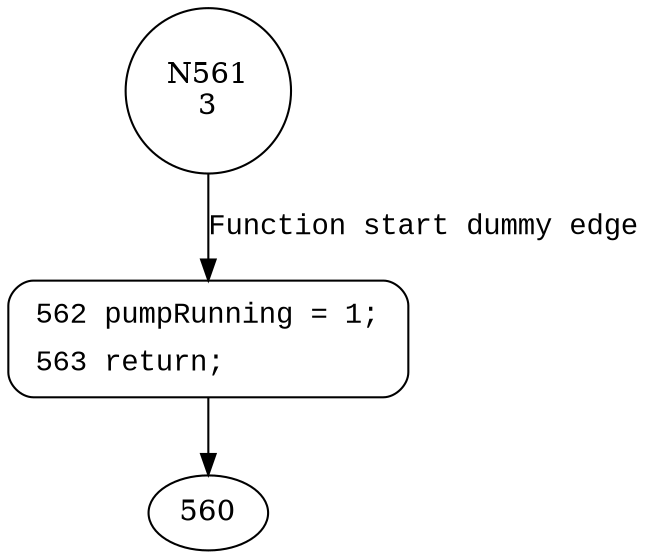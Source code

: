 digraph activatePump__wrappee__highWaterSensor {
561 [shape="circle" label="N561\n3"]
562 [shape="circle" label="N562\n2"]
562 [style="filled,bold" penwidth="1" fillcolor="white" fontname="Courier New" shape="Mrecord" label=<<table border="0" cellborder="0" cellpadding="3" bgcolor="white"><tr><td align="right">562</td><td align="left">pumpRunning = 1;</td></tr><tr><td align="right">563</td><td align="left">return;</td></tr></table>>]
562 -> 560[label=""]
561 -> 562 [label="Function start dummy edge" fontname="Courier New"]
}